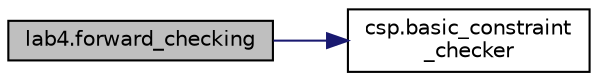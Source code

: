 digraph "lab4.forward_checking"
{
  edge [fontname="Helvetica",fontsize="10",labelfontname="Helvetica",labelfontsize="10"];
  node [fontname="Helvetica",fontsize="10",shape=record];
  rankdir="LR";
  Node1 [label="lab4.forward_checking",height=0.2,width=0.4,color="black", fillcolor="grey75", style="filled", fontcolor="black"];
  Node1 -> Node2 [color="midnightblue",fontsize="10",style="solid",fontname="Helvetica"];
  Node2 [label="csp.basic_constraint\l_checker",height=0.2,width=0.4,color="black", fillcolor="white", style="filled",URL="$namespacecsp.html#ad32f960c74965165e11dded780a61aea"];
}

